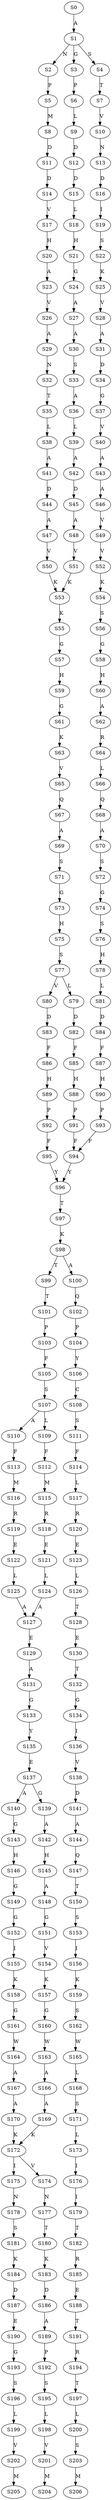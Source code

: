 strict digraph  {
	S0 -> S1 [ label = A ];
	S1 -> S2 [ label = N ];
	S1 -> S3 [ label = G ];
	S1 -> S4 [ label = S ];
	S2 -> S5 [ label = P ];
	S3 -> S6 [ label = P ];
	S4 -> S7 [ label = T ];
	S5 -> S8 [ label = M ];
	S6 -> S9 [ label = L ];
	S7 -> S10 [ label = V ];
	S8 -> S11 [ label = D ];
	S9 -> S12 [ label = D ];
	S10 -> S13 [ label = N ];
	S11 -> S14 [ label = D ];
	S12 -> S15 [ label = D ];
	S13 -> S16 [ label = D ];
	S14 -> S17 [ label = V ];
	S15 -> S18 [ label = L ];
	S16 -> S19 [ label = I ];
	S17 -> S20 [ label = H ];
	S18 -> S21 [ label = H ];
	S19 -> S22 [ label = S ];
	S20 -> S23 [ label = A ];
	S21 -> S24 [ label = G ];
	S22 -> S25 [ label = K ];
	S23 -> S26 [ label = V ];
	S24 -> S27 [ label = A ];
	S25 -> S28 [ label = V ];
	S26 -> S29 [ label = A ];
	S27 -> S30 [ label = A ];
	S28 -> S31 [ label = A ];
	S29 -> S32 [ label = N ];
	S30 -> S33 [ label = S ];
	S31 -> S34 [ label = D ];
	S32 -> S35 [ label = T ];
	S33 -> S36 [ label = A ];
	S34 -> S37 [ label = G ];
	S35 -> S38 [ label = L ];
	S36 -> S39 [ label = L ];
	S37 -> S40 [ label = V ];
	S38 -> S41 [ label = A ];
	S39 -> S42 [ label = A ];
	S40 -> S43 [ label = A ];
	S41 -> S44 [ label = D ];
	S42 -> S45 [ label = D ];
	S43 -> S46 [ label = A ];
	S44 -> S47 [ label = A ];
	S45 -> S48 [ label = A ];
	S46 -> S49 [ label = V ];
	S47 -> S50 [ label = V ];
	S48 -> S51 [ label = V ];
	S49 -> S52 [ label = V ];
	S50 -> S53 [ label = K ];
	S51 -> S53 [ label = K ];
	S52 -> S54 [ label = K ];
	S53 -> S55 [ label = K ];
	S54 -> S56 [ label = S ];
	S55 -> S57 [ label = G ];
	S56 -> S58 [ label = G ];
	S57 -> S59 [ label = H ];
	S58 -> S60 [ label = H ];
	S59 -> S61 [ label = G ];
	S60 -> S62 [ label = A ];
	S61 -> S63 [ label = K ];
	S62 -> S64 [ label = R ];
	S63 -> S65 [ label = V ];
	S64 -> S66 [ label = L ];
	S65 -> S67 [ label = Q ];
	S66 -> S68 [ label = Q ];
	S67 -> S69 [ label = A ];
	S68 -> S70 [ label = A ];
	S69 -> S71 [ label = S ];
	S70 -> S72 [ label = S ];
	S71 -> S73 [ label = G ];
	S72 -> S74 [ label = G ];
	S73 -> S75 [ label = H ];
	S74 -> S76 [ label = S ];
	S75 -> S77 [ label = S ];
	S76 -> S78 [ label = H ];
	S77 -> S79 [ label = L ];
	S77 -> S80 [ label = V ];
	S78 -> S81 [ label = L ];
	S79 -> S82 [ label = D ];
	S80 -> S83 [ label = D ];
	S81 -> S84 [ label = D ];
	S82 -> S85 [ label = F ];
	S83 -> S86 [ label = F ];
	S84 -> S87 [ label = F ];
	S85 -> S88 [ label = H ];
	S86 -> S89 [ label = H ];
	S87 -> S90 [ label = H ];
	S88 -> S91 [ label = P ];
	S89 -> S92 [ label = P ];
	S90 -> S93 [ label = P ];
	S91 -> S94 [ label = F ];
	S92 -> S95 [ label = F ];
	S93 -> S94 [ label = F ];
	S94 -> S96 [ label = Y ];
	S95 -> S96 [ label = Y ];
	S96 -> S97 [ label = T ];
	S97 -> S98 [ label = K ];
	S98 -> S99 [ label = T ];
	S98 -> S100 [ label = A ];
	S99 -> S101 [ label = T ];
	S100 -> S102 [ label = Q ];
	S101 -> S103 [ label = P ];
	S102 -> S104 [ label = P ];
	S103 -> S105 [ label = F ];
	S104 -> S106 [ label = Y ];
	S105 -> S107 [ label = S ];
	S106 -> S108 [ label = C ];
	S107 -> S109 [ label = L ];
	S107 -> S110 [ label = A ];
	S108 -> S111 [ label = S ];
	S109 -> S112 [ label = F ];
	S110 -> S113 [ label = F ];
	S111 -> S114 [ label = F ];
	S112 -> S115 [ label = M ];
	S113 -> S116 [ label = M ];
	S114 -> S117 [ label = L ];
	S115 -> S118 [ label = R ];
	S116 -> S119 [ label = R ];
	S117 -> S120 [ label = R ];
	S118 -> S121 [ label = E ];
	S119 -> S122 [ label = E ];
	S120 -> S123 [ label = E ];
	S121 -> S124 [ label = L ];
	S122 -> S125 [ label = L ];
	S123 -> S126 [ label = L ];
	S124 -> S127 [ label = A ];
	S125 -> S127 [ label = A ];
	S126 -> S128 [ label = T ];
	S127 -> S129 [ label = E ];
	S128 -> S130 [ label = E ];
	S129 -> S131 [ label = A ];
	S130 -> S132 [ label = T ];
	S131 -> S133 [ label = G ];
	S132 -> S134 [ label = G ];
	S133 -> S135 [ label = Y ];
	S134 -> S136 [ label = I ];
	S135 -> S137 [ label = E ];
	S136 -> S138 [ label = V ];
	S137 -> S139 [ label = G ];
	S137 -> S140 [ label = A ];
	S138 -> S141 [ label = D ];
	S139 -> S142 [ label = A ];
	S140 -> S143 [ label = G ];
	S141 -> S144 [ label = A ];
	S142 -> S145 [ label = H ];
	S143 -> S146 [ label = H ];
	S144 -> S147 [ label = Q ];
	S145 -> S148 [ label = A ];
	S146 -> S149 [ label = G ];
	S147 -> S150 [ label = T ];
	S148 -> S151 [ label = G ];
	S149 -> S152 [ label = G ];
	S150 -> S153 [ label = S ];
	S151 -> S154 [ label = V ];
	S152 -> S155 [ label = I ];
	S153 -> S156 [ label = I ];
	S154 -> S157 [ label = K ];
	S155 -> S158 [ label = K ];
	S156 -> S159 [ label = K ];
	S157 -> S160 [ label = G ];
	S158 -> S161 [ label = G ];
	S159 -> S162 [ label = S ];
	S160 -> S163 [ label = W ];
	S161 -> S164 [ label = W ];
	S162 -> S165 [ label = W ];
	S163 -> S166 [ label = A ];
	S164 -> S167 [ label = A ];
	S165 -> S168 [ label = L ];
	S166 -> S169 [ label = A ];
	S167 -> S170 [ label = A ];
	S168 -> S171 [ label = S ];
	S169 -> S172 [ label = K ];
	S170 -> S172 [ label = K ];
	S171 -> S173 [ label = L ];
	S172 -> S174 [ label = V ];
	S172 -> S175 [ label = I ];
	S173 -> S176 [ label = I ];
	S174 -> S177 [ label = N ];
	S175 -> S178 [ label = N ];
	S176 -> S179 [ label = I ];
	S177 -> S180 [ label = T ];
	S178 -> S181 [ label = S ];
	S179 -> S182 [ label = T ];
	S180 -> S183 [ label = K ];
	S181 -> S184 [ label = K ];
	S182 -> S185 [ label = R ];
	S183 -> S186 [ label = D ];
	S184 -> S187 [ label = D ];
	S185 -> S188 [ label = E ];
	S186 -> S189 [ label = A ];
	S187 -> S190 [ label = E ];
	S188 -> S191 [ label = T ];
	S189 -> S192 [ label = P ];
	S190 -> S193 [ label = G ];
	S191 -> S194 [ label = R ];
	S192 -> S195 [ label = S ];
	S193 -> S196 [ label = S ];
	S194 -> S197 [ label = T ];
	S195 -> S198 [ label = L ];
	S196 -> S199 [ label = L ];
	S197 -> S200 [ label = L ];
	S198 -> S201 [ label = V ];
	S199 -> S202 [ label = V ];
	S200 -> S203 [ label = S ];
	S201 -> S204 [ label = M ];
	S202 -> S205 [ label = M ];
	S203 -> S206 [ label = M ];
}
